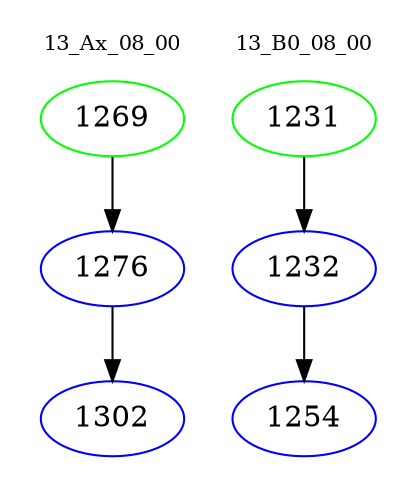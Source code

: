 digraph{
subgraph cluster_0 {
color = white
label = "13_Ax_08_00";
fontsize=10;
T0_1269 [label="1269", color="green"]
T0_1269 -> T0_1276 [color="black"]
T0_1276 [label="1276", color="blue"]
T0_1276 -> T0_1302 [color="black"]
T0_1302 [label="1302", color="blue"]
}
subgraph cluster_1 {
color = white
label = "13_B0_08_00";
fontsize=10;
T1_1231 [label="1231", color="green"]
T1_1231 -> T1_1232 [color="black"]
T1_1232 [label="1232", color="blue"]
T1_1232 -> T1_1254 [color="black"]
T1_1254 [label="1254", color="blue"]
}
}
